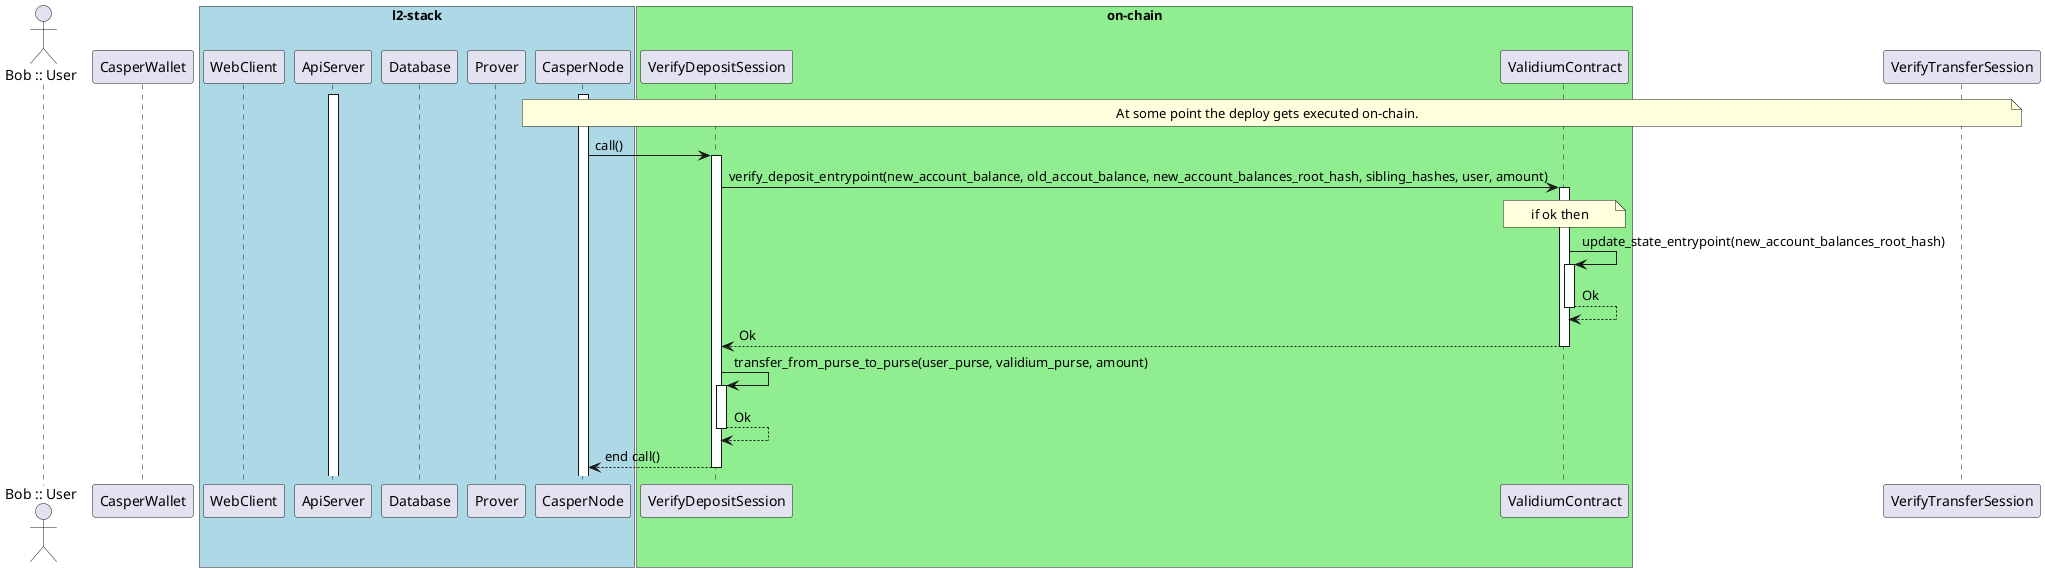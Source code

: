 @startuml
autoactivate on
actor "Bob :: User" as Bob
participant CasperWallet
box "l2-stack" #LightBlue
participant WebClient
participant ApiServer
participant Database
participant Prover
participant CasperNode
end box
box "on-chain" #LightGreen
participant VerifyDepositSession
participant ValidiumContract
end box

activate CasperNode
activate ApiServer

note over CasperNode, VerifyTransferSession
At some point the deploy gets executed on-chain.
end note

CasperNode -> VerifyDepositSession: call()
VerifyDepositSession -> ValidiumContract: verify_deposit_entrypoint(new_account_balance, old_accout_balance, new_account_balances_root_hash, sibling_hashes, user, amount)
note over ValidiumContract, ValidiumContract
if ok then
end note
ValidiumContract -> ValidiumContract: update_state_entrypoint(new_account_balances_root_hash)
ValidiumContract --> ValidiumContract: Ok
ValidiumContract --> VerifyDepositSession: Ok 
VerifyDepositSession -> VerifyDepositSession: transfer_from_purse_to_purse(user_purse, validium_purse, amount)
VerifyDepositSession --> VerifyDepositSession: Ok
VerifyDepositSession --> CasperNode: end call()

@enduml
